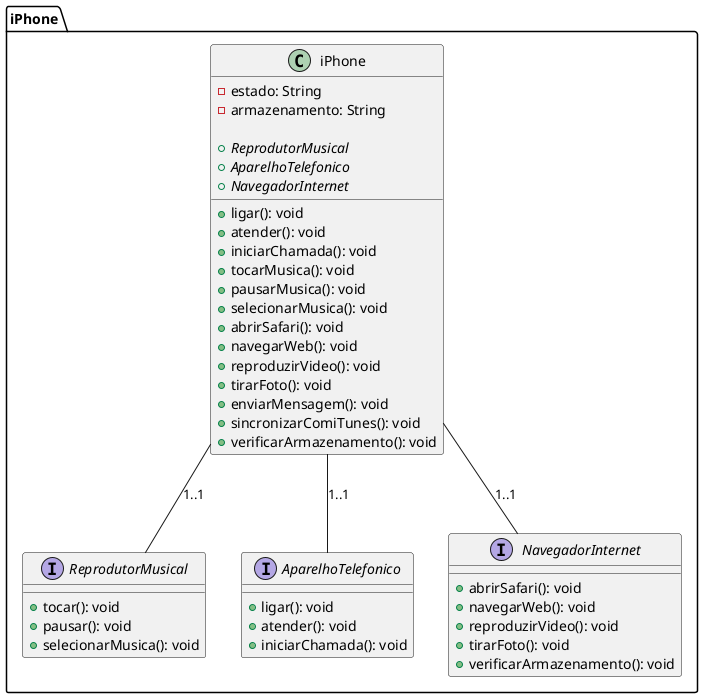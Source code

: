 @startuml Iphone
!define Abstract class
!define Interface interface

package "iPhone" {
  class iPhone {
    - estado: String
    - armazenamento: String

    {abstract} + ReprodutorMusical
    {abstract} + AparelhoTelefonico
    {abstract} + NavegadorInternet

    + ligar(): void
    + atender(): void
    + iniciarChamada(): void
    + tocarMusica(): void
    + pausarMusica(): void
    + selecionarMusica(): void
    + abrirSafari(): void
    + navegarWeb(): void
    + reproduzirVideo(): void
    + tirarFoto(): void
    + enviarMensagem(): void
    + sincronizarComiTunes(): void
    + verificarArmazenamento(): void
  }

  Interface ReprodutorMusical {
    + tocar(): void
    + pausar(): void
    + selecionarMusica(): void
  }

  Interface AparelhoTelefonico {
    + ligar(): void
    + atender(): void
    + iniciarChamada(): void
  }

  Interface NavegadorInternet {
    + abrirSafari(): void
    + navegarWeb(): void
    + reproduzirVideo(): void
    + tirarFoto(): void
    + verificarArmazenamento(): void
  }

  iPhone -- ReprodutorMusical: 1..1
  iPhone -- AparelhoTelefonico: 1..1
  iPhone -- NavegadorInternet: 1..1
}
@enduml
